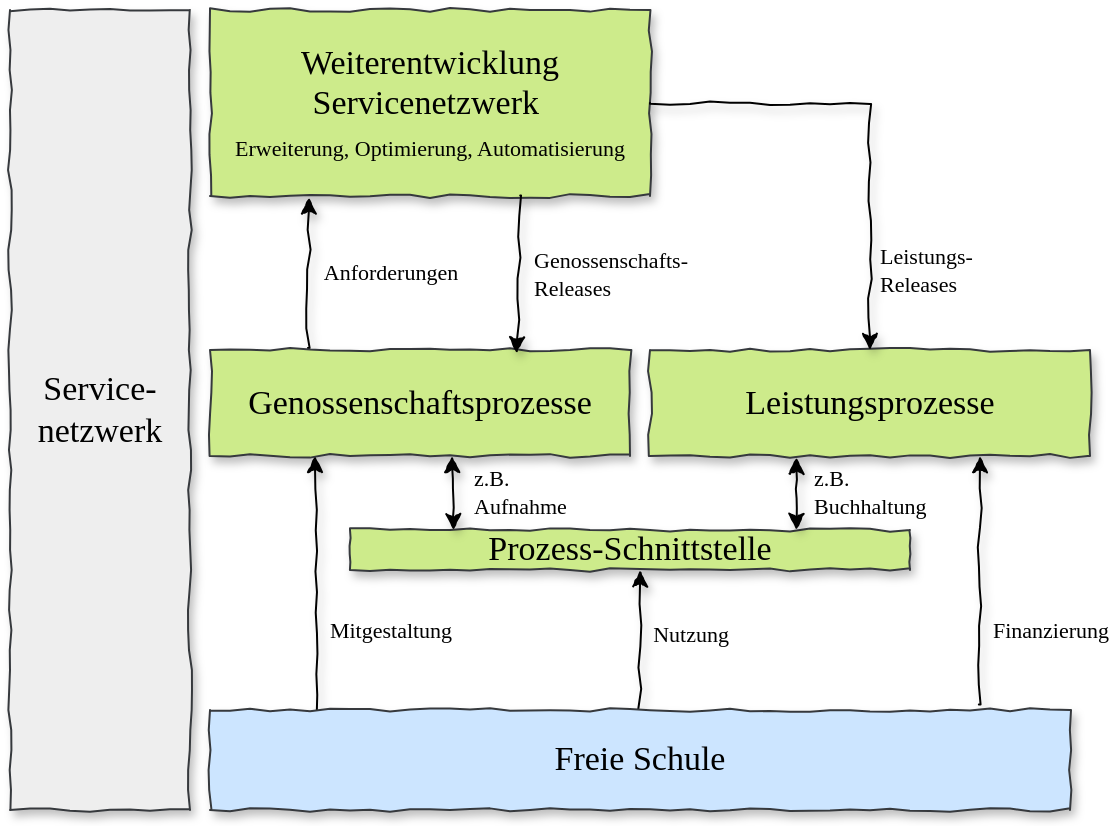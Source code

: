 <mxfile version="22.1.16" type="device" pages="3">
  <diagram id="XP6V0tWkyZpRo8pOwqhq" name="Übersicht">
    <mxGraphModel dx="-248" dy="1546" grid="1" gridSize="10" guides="1" tooltips="1" connect="1" arrows="1" fold="1" page="1" pageScale="1" pageWidth="827" pageHeight="1169" math="0" shadow="0">
      <root>
        <mxCell id="0" />
        <mxCell id="1" parent="0" />
        <mxCell id="xLPJ1dpLm62vggdc6FZ8-3" value="Service-netzwerk" style="rounded=0;whiteSpace=wrap;html=1;fontFamily=Comic Sans MS;shadow=1;sketch=1;sketchStyle=comic;fillColor=#eeeeee;strokeColor=#36393d;fontSize=17;" parent="1" vertex="1">
          <mxGeometry x="1120" y="-960" width="90" height="400" as="geometry" />
        </mxCell>
        <mxCell id="xLPJ1dpLm62vggdc6FZ8-4" value="Leistungsprozesse" style="rounded=0;whiteSpace=wrap;html=1;fontFamily=Comic Sans MS;shadow=1;sketch=1;sketchStyle=comic;fillColor=#cdeb8b;strokeColor=#36393d;fontSize=17;" parent="1" vertex="1">
          <mxGeometry x="1440" y="-790" width="220" height="53" as="geometry" />
        </mxCell>
        <mxCell id="xLPJ1dpLm62vggdc6FZ8-6" value="Weiterentwicklung Servicenetzwerk&amp;nbsp;&lt;br&gt;&lt;font style=&quot;font-size: 11px;&quot;&gt;Erweiterung, Optimierung, Automatisierung&lt;/font&gt;" style="rounded=0;whiteSpace=wrap;html=1;fontFamily=Comic Sans MS;shadow=1;sketch=1;sketchStyle=comic;fillColor=#cdeb8b;strokeColor=#36393d;fontSize=17;" parent="1" vertex="1">
          <mxGeometry x="1220" y="-960" width="220" height="93" as="geometry" />
        </mxCell>
        <mxCell id="xLPJ1dpLm62vggdc6FZ8-10" value="Prozess-Schnittstelle" style="rounded=0;whiteSpace=wrap;html=1;fontFamily=Comic Sans MS;shadow=1;sketch=1;sketchStyle=comic;fillColor=#cdeb8b;strokeColor=#36393d;fontSize=17;" parent="1" vertex="1">
          <mxGeometry x="1290" y="-700" width="280" height="20" as="geometry" />
        </mxCell>
        <mxCell id="xLPJ1dpLm62vggdc6FZ8-11" value="" style="endArrow=classic;html=1;rounded=0;shadow=1;sketch=1;curveFitting=1;jiggle=2;sketchStyle=comic;exitX=0.233;exitY=-0.018;exitDx=0;exitDy=0;entryX=0.225;entryY=1.008;entryDx=0;entryDy=0;entryPerimeter=0;exitPerimeter=0;" parent="1" source="xLPJ1dpLm62vggdc6FZ8-7" target="xLPJ1dpLm62vggdc6FZ8-6" edge="1">
          <mxGeometry width="50" height="50" relative="1" as="geometry">
            <mxPoint x="1280" y="-790" as="sourcePoint" />
            <mxPoint x="1330" y="-840" as="targetPoint" />
          </mxGeometry>
        </mxCell>
        <mxCell id="xLPJ1dpLm62vggdc6FZ8-12" value="Anforderungen" style="edgeLabel;html=1;align=center;verticalAlign=middle;resizable=0;points=[];fontFamily=Comic Sans MS;labelBackgroundColor=none;" parent="xLPJ1dpLm62vggdc6FZ8-11" vertex="1" connectable="0">
          <mxGeometry x="0.005" y="-1" relative="1" as="geometry">
            <mxPoint x="40" as="offset" />
          </mxGeometry>
        </mxCell>
        <mxCell id="xLPJ1dpLm62vggdc6FZ8-7" value="Genossenschaftsprozesse" style="rounded=0;whiteSpace=wrap;html=1;fontFamily=Comic Sans MS;shadow=1;sketch=1;sketchStyle=comic;fillColor=#cdeb8b;strokeColor=#36393d;fontSize=17;" parent="1" vertex="1">
          <mxGeometry x="1220" y="-790" width="210" height="53" as="geometry" />
        </mxCell>
        <mxCell id="xLPJ1dpLm62vggdc6FZ8-13" value="" style="endArrow=classic;html=1;rounded=0;shadow=1;sketch=1;curveFitting=1;jiggle=2;sketchStyle=comic;exitX=1;exitY=0.5;exitDx=0;exitDy=0;entryX=0.5;entryY=0;entryDx=0;entryDy=0;" parent="1" source="xLPJ1dpLm62vggdc6FZ8-6" target="xLPJ1dpLm62vggdc6FZ8-4" edge="1">
          <mxGeometry width="50" height="50" relative="1" as="geometry">
            <mxPoint x="1275" y="-760" as="sourcePoint" />
            <mxPoint x="1275" y="-857" as="targetPoint" />
            <Array as="points">
              <mxPoint x="1550" y="-913" />
            </Array>
          </mxGeometry>
        </mxCell>
        <mxCell id="xLPJ1dpLm62vggdc6FZ8-14" value="Leistungs-&lt;br&gt;Releases" style="edgeLabel;html=1;align=left;verticalAlign=middle;resizable=0;points=[];fontFamily=Comic Sans MS;labelBackgroundColor=none;" parent="xLPJ1dpLm62vggdc6FZ8-13" vertex="1" connectable="0">
          <mxGeometry x="0.005" y="-1" relative="1" as="geometry">
            <mxPoint x="4" y="76" as="offset" />
          </mxGeometry>
        </mxCell>
        <mxCell id="xLPJ1dpLm62vggdc6FZ8-15" value="" style="endArrow=classic;html=1;rounded=0;shadow=1;sketch=1;curveFitting=1;jiggle=2;sketchStyle=comic;exitX=0.705;exitY=0.997;exitDx=0;exitDy=0;entryX=0.73;entryY=0.031;entryDx=0;entryDy=0;entryPerimeter=0;exitPerimeter=0;" parent="1" source="xLPJ1dpLm62vggdc6FZ8-6" target="xLPJ1dpLm62vggdc6FZ8-7" edge="1">
          <mxGeometry width="50" height="50" relative="1" as="geometry">
            <mxPoint x="1275" y="-760" as="sourcePoint" />
            <mxPoint x="1275" y="-857" as="targetPoint" />
          </mxGeometry>
        </mxCell>
        <mxCell id="xLPJ1dpLm62vggdc6FZ8-16" value="Genossenschafts-&lt;br&gt;Releases" style="edgeLabel;html=1;align=left;verticalAlign=middle;resizable=0;points=[];fontFamily=Comic Sans MS;labelBackgroundColor=none;" parent="xLPJ1dpLm62vggdc6FZ8-15" vertex="1" connectable="0">
          <mxGeometry x="0.005" y="-1" relative="1" as="geometry">
            <mxPoint x="7" as="offset" />
          </mxGeometry>
        </mxCell>
        <mxCell id="xLPJ1dpLm62vggdc6FZ8-17" value="" style="endArrow=classic;html=1;rounded=0;shadow=1;sketch=1;curveFitting=1;jiggle=2;sketchStyle=comic;exitX=0.123;exitY=0.054;exitDx=0;exitDy=0;entryX=0.25;entryY=1;entryDx=0;entryDy=0;exitPerimeter=0;" parent="1" source="xLPJ1dpLm62vggdc6FZ8-8" target="xLPJ1dpLm62vggdc6FZ8-7" edge="1">
          <mxGeometry width="50" height="50" relative="1" as="geometry">
            <mxPoint x="1270" y="-620" as="sourcePoint" />
            <mxPoint x="1270" y="-717" as="targetPoint" />
          </mxGeometry>
        </mxCell>
        <mxCell id="xLPJ1dpLm62vggdc6FZ8-18" value="Mitgestaltung" style="edgeLabel;html=1;align=center;verticalAlign=middle;resizable=0;points=[];fontFamily=Comic Sans MS;labelBackgroundColor=none;" parent="xLPJ1dpLm62vggdc6FZ8-17" vertex="1" connectable="0">
          <mxGeometry x="0.005" y="-1" relative="1" as="geometry">
            <mxPoint x="36" y="22" as="offset" />
          </mxGeometry>
        </mxCell>
        <mxCell id="xLPJ1dpLm62vggdc6FZ8-19" value="" style="endArrow=classic;html=1;rounded=0;shadow=1;sketch=1;curveFitting=1;jiggle=2;sketchStyle=comic;exitX=0.5;exitY=0;exitDx=0;exitDy=0;entryX=0.518;entryY=1.003;entryDx=0;entryDy=0;entryPerimeter=0;" parent="1" source="xLPJ1dpLm62vggdc6FZ8-8" target="xLPJ1dpLm62vggdc6FZ8-10" edge="1">
          <mxGeometry width="50" height="50" relative="1" as="geometry">
            <mxPoint x="1471.14" y="-612.8" as="sourcePoint" />
            <mxPoint x="1470" y="-680" as="targetPoint" />
          </mxGeometry>
        </mxCell>
        <mxCell id="xLPJ1dpLm62vggdc6FZ8-20" value="Nutzung" style="edgeLabel;html=1;align=center;verticalAlign=middle;resizable=0;points=[];fontFamily=Comic Sans MS;labelBackgroundColor=none;" parent="xLPJ1dpLm62vggdc6FZ8-19" vertex="1" connectable="0">
          <mxGeometry x="0.005" y="-1" relative="1" as="geometry">
            <mxPoint x="24" y="-3" as="offset" />
          </mxGeometry>
        </mxCell>
        <mxCell id="xLPJ1dpLm62vggdc6FZ8-21" value="" style="endArrow=classic;html=1;rounded=0;shadow=1;sketch=1;curveFitting=1;jiggle=2;sketchStyle=comic;exitX=0.894;exitY=-0.056;exitDx=0;exitDy=0;entryX=0.75;entryY=1;entryDx=0;entryDy=0;exitPerimeter=0;" parent="1" source="xLPJ1dpLm62vggdc6FZ8-8" target="xLPJ1dpLm62vggdc6FZ8-4" edge="1">
          <mxGeometry width="50" height="50" relative="1" as="geometry">
            <mxPoint x="1610" y="-612" as="sourcePoint" />
            <mxPoint x="1611" y="-717" as="targetPoint" />
          </mxGeometry>
        </mxCell>
        <mxCell id="xLPJ1dpLm62vggdc6FZ8-22" value="Finanzierung" style="edgeLabel;html=1;align=center;verticalAlign=middle;resizable=0;points=[];fontFamily=Comic Sans MS;labelBackgroundColor=none;" parent="xLPJ1dpLm62vggdc6FZ8-21" vertex="1" connectable="0">
          <mxGeometry x="0.005" y="-1" relative="1" as="geometry">
            <mxPoint x="34" y="25" as="offset" />
          </mxGeometry>
        </mxCell>
        <mxCell id="xLPJ1dpLm62vggdc6FZ8-8" value="Freie Schule" style="rounded=0;whiteSpace=wrap;html=1;fontFamily=Comic Sans MS;shadow=1;sketch=1;sketchStyle=comic;fillColor=#cce5ff;strokeColor=#36393d;fontSize=17;" parent="1" vertex="1">
          <mxGeometry x="1220" y="-610" width="430" height="50" as="geometry" />
        </mxCell>
        <mxCell id="xLPJ1dpLm62vggdc6FZ8-24" value="" style="endArrow=classic;html=1;rounded=0;shadow=1;sketch=1;curveFitting=1;jiggle=2;sketchStyle=comic;exitX=0.185;exitY=0.002;exitDx=0;exitDy=0;entryX=0.25;entryY=1;entryDx=0;entryDy=0;exitPerimeter=0;startArrow=classic;startFill=1;" parent="1" source="xLPJ1dpLm62vggdc6FZ8-10" edge="1">
          <mxGeometry width="50" height="50" relative="1" as="geometry">
            <mxPoint x="1340" y="-607" as="sourcePoint" />
            <mxPoint x="1341" y="-737" as="targetPoint" />
          </mxGeometry>
        </mxCell>
        <mxCell id="xLPJ1dpLm62vggdc6FZ8-25" value="z.B.&lt;br&gt;Aufnahme" style="edgeLabel;html=1;align=left;verticalAlign=middle;resizable=0;points=[];fontFamily=Comic Sans MS;labelBackgroundColor=none;" parent="xLPJ1dpLm62vggdc6FZ8-24" vertex="1" connectable="0">
          <mxGeometry x="0.005" y="-1" relative="1" as="geometry">
            <mxPoint x="8" y="-1" as="offset" />
          </mxGeometry>
        </mxCell>
        <mxCell id="xLPJ1dpLm62vggdc6FZ8-29" value="" style="endArrow=classic;html=1;rounded=0;shadow=1;sketch=1;curveFitting=1;jiggle=2;sketchStyle=comic;exitX=0.797;exitY=0;exitDx=0;exitDy=0;entryX=0.333;entryY=1.014;entryDx=0;entryDy=0;exitPerimeter=0;startArrow=classic;startFill=1;entryPerimeter=0;" parent="1" source="xLPJ1dpLm62vggdc6FZ8-10" target="xLPJ1dpLm62vggdc6FZ8-4" edge="1">
          <mxGeometry width="50" height="50" relative="1" as="geometry">
            <mxPoint x="1352" y="-690" as="sourcePoint" />
            <mxPoint x="1351" y="-727" as="targetPoint" />
          </mxGeometry>
        </mxCell>
        <mxCell id="xLPJ1dpLm62vggdc6FZ8-30" value="z.B. &lt;br&gt;Buchhaltung" style="edgeLabel;html=1;align=left;verticalAlign=middle;resizable=0;points=[];fontFamily=Comic Sans MS;labelBackgroundColor=none;" parent="xLPJ1dpLm62vggdc6FZ8-29" vertex="1" connectable="0">
          <mxGeometry x="0.005" y="-1" relative="1" as="geometry">
            <mxPoint x="6" y="-1" as="offset" />
          </mxGeometry>
        </mxCell>
      </root>
    </mxGraphModel>
  </diagram>
  <diagram id="SfIg9ZehUagJYM4pW7xx" name="staging">
    <mxGraphModel dx="4065" dy="2711" grid="1" gridSize="10" guides="1" tooltips="1" connect="1" arrows="1" fold="1" page="1" pageScale="1" pageWidth="1169" pageHeight="827" math="0" shadow="0">
      <root>
        <mxCell id="0" />
        <mxCell id="1" parent="0" />
        <mxCell id="Q2lMafh3maAkQUWObI2H-1" value="&amp;lt;github-organization&amp;gt;&lt;br&gt;&lt;b&gt;&lt;font style=&quot;font-size: 15px&quot;&gt;FreieBildung&lt;/font&gt;&lt;/b&gt;" style="rounded=0;whiteSpace=wrap;html=1;fontFamily=Comic Sans MS;shadow=1;sketch=1;sketchStyle=comic;fillColor=#e1d5e7;strokeColor=#9673a6;" parent="1" vertex="1">
          <mxGeometry x="300" y="20" width="260" height="60" as="geometry" />
        </mxCell>
        <mxCell id="Q2lMafh3maAkQUWObI2H-2" value="" style="endArrow=none;html=1;fontFamily=Comic Sans MS;sketch=1;shadow=1;sketchStyle=comic;entryX=0.5;entryY=1;entryDx=0;entryDy=0;" parent="1" source="Q2lMafh3maAkQUWObI2H-3" target="Q2lMafh3maAkQUWObI2H-1" edge="1">
          <mxGeometry width="50" height="50" relative="1" as="geometry">
            <mxPoint x="120" y="210" as="sourcePoint" />
            <mxPoint x="170" y="160" as="targetPoint" />
          </mxGeometry>
        </mxCell>
        <mxCell id="Q2lMafh3maAkQUWObI2H-3" value="&amp;lt;github-repository&amp;gt;&lt;br&gt;&lt;b&gt;&lt;font style=&quot;font-size: 15px&quot;&gt;Organisationsentwicklung&lt;/font&gt;&lt;/b&gt;" style="rounded=0;whiteSpace=wrap;html=1;fontFamily=Comic Sans MS;shadow=1;sketch=1;sketchStyle=comic;fillColor=#dae8fc;strokeColor=#6c8ebf;" parent="1" vertex="1">
          <mxGeometry x="300" y="160" width="260" height="60" as="geometry" />
        </mxCell>
        <mxCell id="Q2lMafh3maAkQUWObI2H-4" value="&amp;lt;github-repository&amp;gt;&lt;br&gt;&lt;b&gt;&lt;font style=&quot;font-size: 15px&quot;&gt;FreieBildung.github.io&lt;/font&gt;&lt;/b&gt;" style="rounded=0;whiteSpace=wrap;html=1;fontFamily=Comic Sans MS;shadow=1;sketch=1;sketchStyle=comic;fillColor=#dae8fc;strokeColor=#6c8ebf;" parent="1" vertex="1">
          <mxGeometry x="680" y="160" width="260" height="60" as="geometry" />
        </mxCell>
        <mxCell id="Q2lMafh3maAkQUWObI2H-5" value="&amp;lt;github-branch&amp;gt;&lt;br&gt;&lt;b&gt;&lt;font style=&quot;font-size: 15px&quot;&gt;staging&lt;/font&gt;&lt;/b&gt;" style="rounded=0;whiteSpace=wrap;html=1;fontFamily=Comic Sans MS;shadow=1;sketch=1;sketchStyle=comic;fillColor=#d5e8d4;strokeColor=#82b366;" parent="1" vertex="1">
          <mxGeometry x="300" y="290" width="260" height="60" as="geometry" />
        </mxCell>
        <mxCell id="Q2lMafh3maAkQUWObI2H-6" value="&amp;lt;github-branch&amp;gt;&lt;br&gt;&lt;b&gt;&lt;font style=&quot;font-size: 15px&quot;&gt;develop&lt;/font&gt;&lt;/b&gt;" style="rounded=0;whiteSpace=wrap;html=1;fontFamily=Comic Sans MS;shadow=1;sketch=1;sketchStyle=comic;fillColor=#d5e8d4;strokeColor=#82b366;" parent="1" vertex="1">
          <mxGeometry x="-80" y="290" width="260" height="60" as="geometry" />
        </mxCell>
        <mxCell id="Q2lMafh3maAkQUWObI2H-7" value="&amp;lt;github-branch&amp;gt;&lt;br&gt;&lt;b&gt;&lt;font style=&quot;font-size: 15px&quot;&gt;main&lt;/font&gt;&lt;/b&gt;" style="rounded=0;whiteSpace=wrap;html=1;fontFamily=Comic Sans MS;shadow=1;sketch=1;sketchStyle=comic;fillColor=#d5e8d4;strokeColor=#82b366;" parent="1" vertex="1">
          <mxGeometry x="680" y="290" width="260" height="60" as="geometry" />
        </mxCell>
        <mxCell id="Q2lMafh3maAkQUWObI2H-8" value="&amp;lt;github-pages&amp;gt;&lt;br&gt;&lt;b&gt;&lt;font style=&quot;font-size: 15px&quot;&gt;https://freiebildung.github.io/Organisationsentwicklung/&lt;/font&gt;&lt;/b&gt;" style="rounded=0;whiteSpace=wrap;html=1;fontFamily=Comic Sans MS;shadow=1;sketch=1;sketchStyle=comic;fillColor=#fff2cc;strokeColor=#d6b656;" parent="1" vertex="1">
          <mxGeometry x="70" y="610" width="490" height="60" as="geometry" />
        </mxCell>
        <mxCell id="Q2lMafh3maAkQUWObI2H-11" value="" style="shape=flexArrow;endArrow=classic;html=1;shadow=1;fontFamily=Comic Sans MS;sketch=1;sketchStyle=comic;fillColor=#d5e8d4;strokeColor=#82b366;exitX=1;exitY=0.5;exitDx=0;exitDy=0;entryX=0;entryY=0.5;entryDx=0;entryDy=0;" parent="1" source="Q2lMafh3maAkQUWObI2H-6" target="Q2lMafh3maAkQUWObI2H-5" edge="1">
          <mxGeometry width="50" height="50" relative="1" as="geometry">
            <mxPoint x="270" y="500" as="sourcePoint" />
            <mxPoint x="320" y="450" as="targetPoint" />
          </mxGeometry>
        </mxCell>
        <mxCell id="Q2lMafh3maAkQUWObI2H-14" value="&lt;span style=&quot;color: rgb(0 , 0 , 0) ; font-family: &amp;#34;comic sans ms&amp;#34; ; font-size: 12px ; font-style: normal ; font-weight: 400 ; letter-spacing: normal ; text-align: center ; text-indent: 0px ; text-transform: none ; word-spacing: 0px ; display: inline ; float: none&quot;&gt;Ein Pull-Request nach Staging löst die Publikation in die Staging-Pages aus&lt;/span&gt;" style="text;whiteSpace=wrap;html=1;fontFamily=Comic Sans MS;labelBackgroundColor=none;" parent="1" vertex="1">
          <mxGeometry x="268" y="400" width="150" height="30" as="geometry" />
        </mxCell>
        <mxCell id="Q2lMafh3maAkQUWObI2H-18" value="deploy_to_staging.yml" style="text;html=1;strokeColor=none;fillColor=none;align=left;verticalAlign=middle;whiteSpace=wrap;rounded=0;shadow=1;labelBackgroundColor=none;sketch=1;sketchStyle=comic;fontFamily=Comic Sans MS;fontStyle=1" parent="1" vertex="1">
          <mxGeometry x="268" y="380" width="40" height="20" as="geometry" />
        </mxCell>
        <mxCell id="Q2lMafh3maAkQUWObI2H-22" value="" style="endArrow=none;html=1;fontFamily=Comic Sans MS;sketch=1;shadow=1;sketchStyle=comic;entryX=1;entryY=0;entryDx=0;entryDy=0;exitX=0;exitY=1;exitDx=0;exitDy=0;" parent="1" source="Q2lMafh3maAkQUWObI2H-18" target="Q2lMafh3maAkQUWObI2H-14" edge="1">
          <mxGeometry width="50" height="50" relative="1" as="geometry">
            <mxPoint x="288" y="400.0" as="sourcePoint" />
            <mxPoint x="338" y="350.0" as="targetPoint" />
          </mxGeometry>
        </mxCell>
        <mxCell id="Q2lMafh3maAkQUWObI2H-17" value="" style="shape=flexArrow;endArrow=classic;html=1;shadow=1;fontFamily=Comic Sans MS;sketch=1;sketchStyle=comic;fillColor=#d5e8d4;strokeColor=#82b366;exitX=0.5;exitY=1;exitDx=0;exitDy=0;" parent="1" source="Q2lMafh3maAkQUWObI2H-5" edge="1">
          <mxGeometry width="50" height="50" relative="1" as="geometry">
            <mxPoint x="474.0" y="510" as="sourcePoint" />
            <mxPoint x="429" y="609" as="targetPoint" />
          </mxGeometry>
        </mxCell>
        <mxCell id="Q2lMafh3maAkQUWObI2H-23" value="Pull-Request" style="text;html=1;strokeColor=none;fillColor=none;align=center;verticalAlign=middle;whiteSpace=wrap;rounded=0;shadow=1;labelBackgroundColor=none;sketch=1;sketchStyle=comic;fontFamily=Comic Sans MS;" parent="1" vertex="1">
          <mxGeometry x="210" y="290" width="40" height="20" as="geometry" />
        </mxCell>
        <mxCell id="Q2lMafh3maAkQUWObI2H-24" value="" style="endArrow=none;html=1;fontFamily=Comic Sans MS;sketch=1;shadow=1;sketchStyle=comic;exitX=0.5;exitY=0;exitDx=0;exitDy=0;" parent="1" source="Q2lMafh3maAkQUWObI2H-4" edge="1">
          <mxGeometry width="50" height="50" relative="1" as="geometry">
            <mxPoint x="449.455" y="170" as="sourcePoint" />
            <mxPoint x="440" y="80" as="targetPoint" />
          </mxGeometry>
        </mxCell>
        <mxCell id="Q2lMafh3maAkQUWObI2H-25" value="" style="endArrow=none;html=1;fontFamily=Comic Sans MS;sketch=1;shadow=1;sketchStyle=comic;entryX=0.5;entryY=1;entryDx=0;entryDy=0;exitX=0.5;exitY=0;exitDx=0;exitDy=0;" parent="1" source="Q2lMafh3maAkQUWObI2H-6" target="Q2lMafh3maAkQUWObI2H-3" edge="1">
          <mxGeometry width="50" height="50" relative="1" as="geometry">
            <mxPoint x="449.455" y="170" as="sourcePoint" />
            <mxPoint x="448" y="90" as="targetPoint" />
          </mxGeometry>
        </mxCell>
        <mxCell id="Q2lMafh3maAkQUWObI2H-26" value="" style="endArrow=none;html=1;fontFamily=Comic Sans MS;sketch=1;shadow=1;sketchStyle=comic;exitX=0.5;exitY=0;exitDx=0;exitDy=0;" parent="1" source="Q2lMafh3maAkQUWObI2H-5" edge="1">
          <mxGeometry width="50" height="50" relative="1" as="geometry">
            <mxPoint x="60" y="440" as="sourcePoint" />
            <mxPoint x="430" y="220" as="targetPoint" />
          </mxGeometry>
        </mxCell>
        <mxCell id="fT35Rnp8yIrbImqnS2Vu-1" value="&amp;lt;github-pages&amp;gt;&lt;br&gt;&lt;b&gt;&lt;font style=&quot;font-size: 15px&quot;&gt;https://freiebildung.github.io/&lt;/font&gt;&lt;/b&gt;" style="rounded=0;whiteSpace=wrap;html=1;fontFamily=Comic Sans MS;shadow=1;sketch=1;sketchStyle=comic;fillColor=#fff2cc;strokeColor=#d6b656;" parent="1" vertex="1">
          <mxGeometry x="670" y="610" width="490" height="60" as="geometry" />
        </mxCell>
        <mxCell id="fT35Rnp8yIrbImqnS2Vu-2" value="&amp;lt;internet-domain&amp;gt;&lt;br&gt;&lt;b&gt;&lt;font style=&quot;font-size: 15px&quot;&gt;https://servicenetzwerk-freie-bildung.de/&lt;/font&gt;&lt;/b&gt;" style="rounded=0;whiteSpace=wrap;html=1;fontFamily=Comic Sans MS;shadow=1;sketch=1;sketchStyle=comic;fillColor=#ffe6cc;strokeColor=#d79b00;" parent="1" vertex="1">
          <mxGeometry x="670" y="710" width="490" height="60" as="geometry" />
        </mxCell>
        <mxCell id="fT35Rnp8yIrbImqnS2Vu-3" value="" style="endArrow=none;html=1;fontFamily=Comic Sans MS;sketch=1;shadow=1;sketchStyle=comic;exitX=0.5;exitY=0;exitDx=0;exitDy=0;" parent="1" edge="1">
          <mxGeometry width="50" height="50" relative="1" as="geometry">
            <mxPoint x="820.0" y="290" as="sourcePoint" />
            <mxPoint x="820.0" y="220" as="targetPoint" />
          </mxGeometry>
        </mxCell>
        <mxCell id="fT35Rnp8yIrbImqnS2Vu-4" value="hier werden die Inhalte geschrieben und ggf. lokal getestet" style="rounded=1;whiteSpace=wrap;html=1;arcSize=50;shadow=1;sketch=1;sketchStyle=comic;fontFamily=Comic Sans MS;fillColor=#f8cecc;strokeColor=#b85450;" parent="1" vertex="1">
          <mxGeometry x="-60" y="-130" width="240" height="60" as="geometry" />
        </mxCell>
        <mxCell id="fT35Rnp8yIrbImqnS2Vu-5" value="Hier wird auf einer nicht veröffentlichten Internetseite getestet" style="rounded=1;whiteSpace=wrap;html=1;arcSize=50;shadow=1;sketch=1;sketchStyle=comic;fontFamily=Comic Sans MS;fillColor=#f8cecc;strokeColor=#b85450;" parent="1" vertex="1">
          <mxGeometry x="310" y="-130" width="240" height="60" as="geometry" />
        </mxCell>
        <mxCell id="fT35Rnp8yIrbImqnS2Vu-6" value="Hier liegt die öffentlich publizierte Seite" style="rounded=1;whiteSpace=wrap;html=1;arcSize=50;shadow=1;sketch=1;sketchStyle=comic;fontFamily=Comic Sans MS;fillColor=#f8cecc;strokeColor=#b85450;" parent="1" vertex="1">
          <mxGeometry x="680" y="-130" width="240" height="60" as="geometry" />
        </mxCell>
        <mxCell id="P5geH7VPQGh_iKefIylm-1" value="Erstellen" style="rounded=0;whiteSpace=wrap;html=1;fontFamily=Comic Sans MS;shadow=1;sketch=1;sketchStyle=comic;fillColor=#d5e8d4;strokeColor=#82b366;" parent="1" vertex="1">
          <mxGeometry x="-40" y="-750" width="260" height="60" as="geometry" />
        </mxCell>
        <mxCell id="P5geH7VPQGh_iKefIylm-2" value="Prüfen (zurzeit optional)" style="rounded=0;whiteSpace=wrap;html=1;fontFamily=Comic Sans MS;shadow=1;sketch=1;sketchStyle=comic;fillColor=#d5e8d4;strokeColor=#82b366;" parent="1" vertex="1">
          <mxGeometry x="240" y="-750" width="260" height="60" as="geometry" />
        </mxCell>
        <mxCell id="P5geH7VPQGh_iKefIylm-3" value="Publizieren" style="rounded=0;whiteSpace=wrap;html=1;fontFamily=Comic Sans MS;shadow=1;sketch=1;sketchStyle=comic;fillColor=#d5e8d4;strokeColor=#82b366;" parent="1" vertex="1">
          <mxGeometry x="520" y="-750" width="260" height="60" as="geometry" />
        </mxCell>
        <mxCell id="P5geH7VPQGh_iKefIylm-6" value="Auslöser" style="rounded=0;whiteSpace=wrap;html=1;fontFamily=Comic Sans MS;shadow=1;sketch=1;sketchStyle=comic;fillColor=#f8cecc;strokeColor=#b85450;" parent="1" vertex="1">
          <mxGeometry x="-120" y="-680" width="60" height="40" as="geometry" />
        </mxCell>
        <mxCell id="P5geH7VPQGh_iKefIylm-7" value="&lt;font face=&quot;Comic Sans MS&quot;&gt;Eine Autorin schreibt Texte des Prozesshandbuchs in Markdown, Bildern und Diagrammen. Sie kann&amp;nbsp; (muss aber nicht) auf ihrem PC eine Probeversion der Publikation ansehen.&lt;br&gt;&lt;/font&gt;" style="text;html=1;strokeColor=none;fillColor=none;align=center;verticalAlign=top;whiteSpace=wrap;rounded=0;" parent="1" vertex="1">
          <mxGeometry x="-40" y="-620" width="260" height="20" as="geometry" />
        </mxCell>
        <mxCell id="P5geH7VPQGh_iKefIylm-8" value="Aktivität" style="rounded=0;whiteSpace=wrap;html=1;fontFamily=Comic Sans MS;shadow=1;sketch=1;sketchStyle=comic;fillColor=#f8cecc;strokeColor=#b85450;" parent="1" vertex="1">
          <mxGeometry x="-120" y="-630" width="60" height="120" as="geometry" />
        </mxCell>
        <mxCell id="P5geH7VPQGh_iKefIylm-9" value="&lt;font face=&quot;Comic Sans MS&quot;&gt;Dokumentationsbedarf&lt;/font&gt;" style="text;html=1;strokeColor=none;fillColor=none;align=center;verticalAlign=top;whiteSpace=wrap;rounded=0;" parent="1" vertex="1">
          <mxGeometry x="-15" y="-670" width="210" height="30" as="geometry" />
        </mxCell>
        <mxCell id="P5geH7VPQGh_iKefIylm-10" value="Abschluss" style="rounded=0;whiteSpace=wrap;html=1;fontFamily=Comic Sans MS;shadow=1;sketch=1;sketchStyle=comic;fillColor=#f8cecc;strokeColor=#b85450;" parent="1" vertex="1">
          <mxGeometry x="-120" y="-500" width="60" height="60" as="geometry" />
        </mxCell>
        <mxCell id="P5geH7VPQGh_iKefIylm-11" value="&lt;font face=&quot;Comic Sans MS&quot;&gt;Die Autorin übergibt die erstellten Texte an das Github Repository &quot;Organisationsentwicklung&quot; in den Branch &quot;develop&quot;&lt;/font&gt;" style="text;html=1;strokeColor=none;fillColor=none;align=center;verticalAlign=top;whiteSpace=wrap;rounded=0;" parent="1" vertex="1">
          <mxGeometry x="-30" y="-500" width="245" height="20" as="geometry" />
        </mxCell>
        <mxCell id="P5geH7VPQGh_iKefIylm-12" value="&lt;font face=&quot;Comic Sans MS&quot;&gt;Probeinstallation im Internet benötigt.&lt;/font&gt;" style="text;html=1;strokeColor=none;fillColor=none;align=center;verticalAlign=top;whiteSpace=wrap;rounded=0;" parent="1" vertex="1">
          <mxGeometry x="265" y="-670" width="210" height="20" as="geometry" />
        </mxCell>
        <mxCell id="P5geH7VPQGh_iKefIylm-13" value="&lt;font face=&quot;Comic Sans MS&quot;&gt;Eine Redakteurin übernimmt den aktuellen Stand des Branches &quot;develop&quot; in den Branch &quot;staging&quot; über einen so genannten &quot;Pull Request&quot;, gefolgt von einem &quot;Merge&quot;. Das Github-System erstellt automatisch eine neue Version der Staging-Website. Die Redakteurin prüft nun die Website.&lt;br&gt;&lt;/font&gt;" style="text;html=1;strokeColor=none;fillColor=none;align=center;verticalAlign=top;whiteSpace=wrap;rounded=0;" parent="1" vertex="1">
          <mxGeometry x="240" y="-620" width="260" height="20" as="geometry" />
        </mxCell>
        <mxCell id="P5geH7VPQGh_iKefIylm-14" value="&lt;font face=&quot;Comic Sans MS&quot;&gt;Die Redakteuerin gibt die neue Version informell frei.&lt;/font&gt;" style="text;html=1;strokeColor=none;fillColor=none;align=center;verticalAlign=top;whiteSpace=wrap;rounded=0;" parent="1" vertex="1">
          <mxGeometry x="252.5" y="-500" width="245" height="20" as="geometry" />
        </mxCell>
        <mxCell id="P5geH7VPQGh_iKefIylm-15" value="&lt;font face=&quot;Comic Sans MS&quot;&gt;(Neu-)Publikation im Internet benötigt.&lt;/font&gt;" style="text;html=1;strokeColor=none;fillColor=none;align=center;verticalAlign=top;whiteSpace=wrap;rounded=0;" parent="1" vertex="1">
          <mxGeometry x="545" y="-670" width="210" height="20" as="geometry" />
        </mxCell>
        <mxCell id="P5geH7VPQGh_iKefIylm-17" value="&lt;font face=&quot;Comic Sans MS&quot;&gt;Eine Redakteurin startet den Publikationsworkflow &quot;Deploy to Production Pages&quot; im github Actions Menü. Dabei wählt sie je nach Bedarf entweder &quot;develop&quot; (ungeprüft) oder &quot;staging&quot; (geprüft) aus. Das System erstellt automatisch eine neue Version der produktiven Website.&lt;br&gt;&lt;/font&gt;" style="text;html=1;strokeColor=none;fillColor=none;align=center;verticalAlign=top;whiteSpace=wrap;rounded=0;" parent="1" vertex="1">
          <mxGeometry x="520" y="-620" width="260" height="20" as="geometry" />
        </mxCell>
        <mxCell id="P5geH7VPQGh_iKefIylm-18" value="&lt;font face=&quot;Comic Sans MS&quot;&gt;Die Website ist ohne weiteres Zutun aktualisiert.&lt;/font&gt;" style="text;html=1;strokeColor=none;fillColor=none;align=center;verticalAlign=top;whiteSpace=wrap;rounded=0;" parent="1" vertex="1">
          <mxGeometry x="525" y="-500" width="245" height="20" as="geometry" />
        </mxCell>
        <mxCell id="P5geH7VPQGh_iKefIylm-19" value="deploy_to_staging" style="rounded=0;whiteSpace=wrap;html=1;fontFamily=Comic Sans MS;shadow=1;sketch=1;sketchStyle=comic;fillColor=#cdeb8b;strokeColor=#36393d;fontSize=17;" parent="1" vertex="1">
          <mxGeometry x="1253" y="-334" width="207" height="53" as="geometry" />
        </mxCell>
        <mxCell id="P5geH7VPQGh_iKefIylm-22" value="3" style="rounded=1;whiteSpace=wrap;html=1;arcSize=50;shadow=1;sketch=1;sketchStyle=comic;fillColor=#d80073;fontColor=#ffffff;fontFamily=Comic Sans MS;strokeColor=none;" parent="1" vertex="1">
          <mxGeometry x="1444" y="-355" width="30" height="30" as="geometry" />
        </mxCell>
        <mxCell id="P5geH7VPQGh_iKefIylm-23" value="branch &quot;develop&quot;" style="rounded=0;whiteSpace=wrap;html=1;fontFamily=Comic Sans MS;shadow=1;sketch=1;sketchStyle=comic;fillColor=#e1d5e7;strokeColor=#9673a6;fontSize=17;" parent="1" vertex="1">
          <mxGeometry x="1010" y="-541" width="170" height="53" as="geometry" />
        </mxCell>
        <mxCell id="P5geH7VPQGh_iKefIylm-24" value="branch &quot;staging&quot;" style="rounded=0;whiteSpace=wrap;html=1;fontFamily=Comic Sans MS;shadow=1;sketch=1;sketchStyle=comic;fillColor=#e1d5e7;strokeColor=#9673a6;fontSize=17;" parent="1" vertex="1">
          <mxGeometry x="1010" y="-621" width="170" height="53" as="geometry" />
        </mxCell>
        <mxCell id="P5geH7VPQGh_iKefIylm-25" value="0" style="rounded=1;whiteSpace=wrap;html=1;arcSize=50;shadow=1;sketch=1;sketchStyle=comic;fillColor=#d80073;fontColor=#ffffff;fontFamily=Comic Sans MS;strokeColor=none;" parent="1" vertex="1">
          <mxGeometry x="1163" y="-548" width="30" height="30" as="geometry" />
        </mxCell>
        <mxCell id="P5geH7VPQGh_iKefIylm-28" value="" style="endArrow=none;html=1;fontFamily=Comic Sans MS;sketch=1;shadow=1;sketchStyle=comic;exitX=0.78;exitY=0.313;exitDx=0;exitDy=0;dashed=1;strokeColor=#E6D0DE;strokeWidth=2;exitPerimeter=0;" parent="1" edge="1">
          <mxGeometry width="50" height="50" relative="1" as="geometry">
            <mxPoint x="1401.2" y="-521.121" as="sourcePoint" />
            <mxPoint x="1180" y="-591" as="targetPoint" />
          </mxGeometry>
        </mxCell>
        <mxCell id="P5geH7VPQGh_iKefIylm-29" value="Die neue Version wurde hier abgespeichert." style="text;html=1;strokeColor=none;fillColor=none;align=center;verticalAlign=middle;whiteSpace=wrap;rounded=0;shadow=1;sketch=1;sketchStyle=comic;fontFamily=Comic Sans MS;fontSize=13;fontStyle=1" parent="1" vertex="1">
          <mxGeometry x="1190" y="-510" width="120" height="20" as="geometry" />
        </mxCell>
        <mxCell id="P5geH7VPQGh_iKefIylm-30" value="Der Pull-Request mit Merge übernimmt die Dokumente und löst ein Signal aus." style="text;html=1;strokeColor=none;fillColor=none;align=center;verticalAlign=middle;whiteSpace=wrap;rounded=0;shadow=1;sketch=1;sketchStyle=comic;fontFamily=Comic Sans MS;fontSize=13;fontStyle=1" parent="1" vertex="1">
          <mxGeometry x="1200" y="-621" width="190" height="20" as="geometry" />
        </mxCell>
        <mxCell id="P5geH7VPQGh_iKefIylm-31" value="" style="curved=1;endArrow=classic;html=1;dashed=1;strokeWidth=2;fontFamily=Comic Sans MS;fontSize=13;strokeColor=#B5739D;exitX=0.75;exitY=0;exitDx=0;exitDy=0;" parent="1" source="P5geH7VPQGh_iKefIylm-23" target="P5geH7VPQGh_iKefIylm-24" edge="1">
          <mxGeometry width="50" height="50" relative="1" as="geometry">
            <mxPoint x="1130" y="-651" as="sourcePoint" />
            <mxPoint x="1180" y="-701" as="targetPoint" />
            <Array as="points">
              <mxPoint x="1190" y="-641" />
              <mxPoint x="1120" y="-661" />
            </Array>
          </mxGeometry>
        </mxCell>
        <mxCell id="P5geH7VPQGh_iKefIylm-26" value="1" style="rounded=1;whiteSpace=wrap;html=1;arcSize=50;shadow=1;sketch=1;sketchStyle=comic;fillColor=#d80073;fontColor=#ffffff;fontFamily=Comic Sans MS;strokeColor=none;" parent="1" vertex="1">
          <mxGeometry x="1163" y="-631" width="30" height="30" as="geometry" />
        </mxCell>
      </root>
    </mxGraphModel>
  </diagram>
  <diagram id="eoEXeocOAcyJxfr1lPVJ" name="Edgy Servicenetzwerk">
    <mxGraphModel dx="1448" dy="942" grid="1" gridSize="10" guides="1" tooltips="1" connect="1" arrows="1" fold="1" page="1" pageScale="1" pageWidth="827" pageHeight="1169" math="0" shadow="0">
      <root>
        <mxCell id="0" />
        <mxCell id="1" parent="0" />
        <mxCell id="gLYF5jO67I8ZL4UI78HT-1" value="Fähigkeiten" style="rounded=1;whiteSpace=wrap;html=1;strokeColor=#FFFFFF;strokeWidth=2;fillColor=#a6c0ff;fontSize=14;" parent="1" vertex="1">
          <mxGeometry x="600" y="40" width="130" height="80" as="geometry" />
        </mxCell>
        <mxCell id="gLYF5jO67I8ZL4UI78HT-4" value="&lt;font color=&quot;#262626&quot;&gt;Zweck&lt;/font&gt;" style="rounded=1;whiteSpace=wrap;html=1;strokeColor=#FFFFFF;strokeWidth=2;fontSize=14;fillColor=#80FFB7;fontColor=#FFFFFF;" parent="1" vertex="1">
          <mxGeometry x="40" y="40" width="130" height="80" as="geometry" />
        </mxCell>
        <mxCell id="gLYF5jO67I8ZL4UI78HT-5" value="Aufgaben" style="rounded=1;whiteSpace=wrap;html=1;strokeColor=#FFFFFF;strokeWidth=2;fontSize=14;fillColor=#ff99bd;" parent="1" vertex="1">
          <mxGeometry x="320" y="40" width="130" height="80" as="geometry" />
        </mxCell>
        <mxCell id="gLYF5jO67I8ZL4UI78HT-7" value="&lt;font color=&quot;#262626&quot;&gt;Erleichtere Administrative Prozesse&lt;/font&gt;" style="rounded=1;whiteSpace=wrap;html=1;strokeColor=#FFFFFF;strokeWidth=2;fontSize=14;fillColor=#80FFB7;fontColor=#FFFFFF;" parent="1" vertex="1">
          <mxGeometry x="40" y="130" width="130" height="80" as="geometry" />
        </mxCell>
        <mxCell id="gLYF5jO67I8ZL4UI78HT-10" value="Mandanten-Buchhaltung" style="rounded=1;whiteSpace=wrap;html=1;strokeColor=#FFFFFF;strokeWidth=2;fillColor=#a6c0ff;fontSize=14;" parent="1" vertex="1">
          <mxGeometry x="600" y="130" width="130" height="80" as="geometry" />
        </mxCell>
        <mxCell id="gLYF5jO67I8ZL4UI78HT-11" value="Mandanten-verwaltung" style="rounded=1;whiteSpace=wrap;html=1;strokeColor=#FFFFFF;strokeWidth=2;fillColor=#a6c0ff;fontSize=14;" parent="1" vertex="1">
          <mxGeometry x="600" y="220" width="130" height="80" as="geometry" />
        </mxCell>
        <mxCell id="gLYF5jO67I8ZL4UI78HT-12" value="IT-Betrieb" style="rounded=1;whiteSpace=wrap;html=1;strokeColor=#FFFFFF;strokeWidth=2;fillColor=#a6c0ff;fontSize=14;" parent="1" vertex="1">
          <mxGeometry x="600" y="310" width="130" height="80" as="geometry" />
        </mxCell>
        <mxCell id="gLYF5jO67I8ZL4UI78HT-13" value="Prozessentwicklung" style="rounded=1;whiteSpace=wrap;html=1;strokeColor=#FFFFFF;strokeWidth=2;fillColor=#a6c0ff;fontSize=14;" parent="1" vertex="1">
          <mxGeometry x="600" y="400" width="130" height="80" as="geometry" />
        </mxCell>
        <mxCell id="gLYF5jO67I8ZL4UI78HT-14" value="Information und Kommunikation" style="rounded=1;whiteSpace=wrap;html=1;strokeColor=#FFFFFF;strokeWidth=2;fillColor=#a6c0ff;fontSize=14;" parent="1" vertex="1">
          <mxGeometry x="600" y="490" width="130" height="80" as="geometry" />
        </mxCell>
        <mxCell id="sj2wdaVVjLTv-nhvuPco-1" value="Genossenschafts-verwaltung" style="rounded=1;whiteSpace=wrap;html=1;strokeColor=#FFFFFF;strokeWidth=2;fillColor=#a6c0ff;fontSize=14;" parent="1" vertex="1">
          <mxGeometry x="600" y="585" width="130" height="80" as="geometry" />
        </mxCell>
      </root>
    </mxGraphModel>
  </diagram>
</mxfile>
